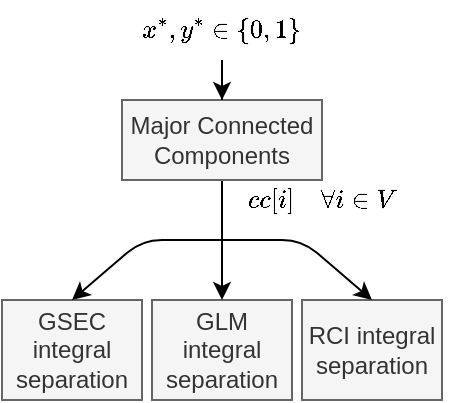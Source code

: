 <mxfile version="16.5.1" type="device" pages="2"><diagram id="yCdrpij12RWUHOF7RABw" name="Integral separation"><mxGraphModel dx="450" dy="280" grid="1" gridSize="10" guides="1" tooltips="1" connect="1" arrows="1" fold="1" page="1" pageScale="1" pageWidth="10000" pageHeight="10000" math="1" shadow="0"><root><mxCell id="0"/><mxCell id="1" parent="0"/><mxCell id="8obks6GUfAup7YDiZ3kM-3" value="$$cc[i] \quad \forall i \in V$$" style="edgeStyle=orthogonalEdgeStyle;rounded=0;orthogonalLoop=1;jettySize=auto;html=1;endArrow=none;endFill=0;exitX=0.5;exitY=1;exitDx=0;exitDy=0;" parent="1" source="8obks6GUfAup7YDiZ3kM-1" edge="1"><mxGeometry x="-0.333" y="50" relative="1" as="geometry"><mxPoint x="720" y="450" as="targetPoint"/><Array as="points"><mxPoint x="720" y="450"/></Array><mxPoint as="offset"/></mxGeometry></mxCell><mxCell id="8obks6GUfAup7YDiZ3kM-1" value="Major Connected Components" style="rounded=0;whiteSpace=wrap;html=1;fillColor=#f5f5f5;strokeColor=#666666;fontColor=#333333;" parent="1" vertex="1"><mxGeometry x="670" y="380" width="100" height="40" as="geometry"/></mxCell><mxCell id="8obks6GUfAup7YDiZ3kM-5" value="GSEC integral separation" style="rounded=0;whiteSpace=wrap;html=1;fillColor=#f5f5f5;strokeColor=#666666;fontColor=#333333;" parent="1" vertex="1"><mxGeometry x="610" y="480" width="70" height="50" as="geometry"/></mxCell><mxCell id="8obks6GUfAup7YDiZ3kM-6" value="GLM integral separation" style="rounded=0;whiteSpace=wrap;html=1;fillColor=#f5f5f5;strokeColor=#666666;fontColor=#333333;" parent="1" vertex="1"><mxGeometry x="685" y="480" width="70" height="50" as="geometry"/></mxCell><mxCell id="8obks6GUfAup7YDiZ3kM-7" value="RCI integral separation" style="rounded=0;whiteSpace=wrap;html=1;fillColor=#f5f5f5;strokeColor=#666666;fontColor=#333333;" parent="1" vertex="1"><mxGeometry x="760" y="480" width="70" height="50" as="geometry"/></mxCell><mxCell id="8obks6GUfAup7YDiZ3kM-8" value="" style="endArrow=classic;html=1;entryX=0.5;entryY=0;entryDx=0;entryDy=0;" parent="1" target="8obks6GUfAup7YDiZ3kM-6" edge="1"><mxGeometry width="50" height="50" relative="1" as="geometry"><mxPoint x="720" y="450" as="sourcePoint"/><mxPoint x="800" y="450" as="targetPoint"/></mxGeometry></mxCell><mxCell id="8obks6GUfAup7YDiZ3kM-9" value="" style="endArrow=classic;html=1;entryX=0.5;entryY=0;entryDx=0;entryDy=0;" parent="1" target="8obks6GUfAup7YDiZ3kM-7" edge="1"><mxGeometry width="50" height="50" relative="1" as="geometry"><mxPoint x="720" y="450" as="sourcePoint"/><mxPoint x="660" y="490" as="targetPoint"/><Array as="points"><mxPoint x="760" y="450"/></Array></mxGeometry></mxCell><mxCell id="8obks6GUfAup7YDiZ3kM-10" value="" style="endArrow=classic;html=1;entryX=0.5;entryY=0;entryDx=0;entryDy=0;" parent="1" target="8obks6GUfAup7YDiZ3kM-5" edge="1"><mxGeometry width="50" height="50" relative="1" as="geometry"><mxPoint x="720" y="450" as="sourcePoint"/><mxPoint x="805" y="490" as="targetPoint"/><Array as="points"><mxPoint x="680" y="450"/></Array></mxGeometry></mxCell><mxCell id="mIPv4zB61RaJJdebC21D-1" style="edgeStyle=orthogonalEdgeStyle;rounded=0;orthogonalLoop=1;jettySize=auto;html=1;entryX=0.5;entryY=0;entryDx=0;entryDy=0;" edge="1" parent="1" source="mIPv4zB61RaJJdebC21D-2" target="8obks6GUfAup7YDiZ3kM-1"><mxGeometry relative="1" as="geometry"><mxPoint x="720" y="400" as="targetPoint"/></mxGeometry></mxCell><mxCell id="mIPv4zB61RaJJdebC21D-2" value="&lt;span style=&quot;color: rgb(0 , 0 , 0) ; font-family: &amp;#34;helvetica&amp;#34; ; font-size: 11px ; font-style: normal ; font-weight: 400 ; letter-spacing: normal ; text-align: center ; text-indent: 0px ; text-transform: none ; word-spacing: 0px ; background-color: rgb(255 , 255 , 255) ; display: inline ; float: none&quot;&gt;$$x^*, y^* \in \{0, 1\}$$&lt;/span&gt;" style="text;html=1;strokeColor=none;fillColor=none;align=center;verticalAlign=middle;whiteSpace=wrap;rounded=0;" vertex="1" parent="1"><mxGeometry x="675" y="330" width="90" height="30" as="geometry"/></mxCell></root></mxGraphModel></diagram><diagram id="ZJNJwCouYNsILfxYSoZq" name="Fractional separation"><mxGraphModel dx="535" dy="333" grid="1" gridSize="10" guides="1" tooltips="1" connect="1" arrows="1" fold="1" page="1" pageScale="1" pageWidth="10000" pageHeight="10000" math="1" shadow="0"><root><mxCell id="M_T67xUi5BpGAwLz-M_Z-0"/><mxCell id="M_T67xUi5BpGAwLz-M_Z-1" parent="M_T67xUi5BpGAwLz-M_Z-0"/><mxCell id="iD-odqzIq2_iBv_A0lcS-0" value="$$f_{\mathrm{max}}(s, t), F_1(s, t), F_2(s, t)$$" style="edgeStyle=orthogonalEdgeStyle;rounded=0;orthogonalLoop=1;jettySize=auto;html=1;endArrow=none;endFill=0;exitX=0.5;exitY=1;exitDx=0;exitDy=0;" edge="1" parent="M_T67xUi5BpGAwLz-M_Z-1" source="iD-odqzIq2_iBv_A0lcS-1"><mxGeometry x="-0.333" y="90" relative="1" as="geometry"><mxPoint x="720" y="450" as="targetPoint"/><Array as="points"><mxPoint x="720" y="450"/></Array><mxPoint as="offset"/></mxGeometry></mxCell><mxCell id="iD-odqzIq2_iBv_A0lcS-1" value="Maxflow, mincut $$\forall s, t \in V, s \ne t$$" style="rounded=0;whiteSpace=wrap;html=1;fillColor=#f5f5f5;strokeColor=#666666;fontColor=#333333;" vertex="1" parent="M_T67xUi5BpGAwLz-M_Z-1"><mxGeometry x="662.5" y="360" width="115" height="60" as="geometry"/></mxCell><mxCell id="iD-odqzIq2_iBv_A0lcS-2" value="GSEC fractional separation" style="rounded=0;whiteSpace=wrap;html=1;fillColor=#f5f5f5;strokeColor=#666666;fontColor=#333333;" vertex="1" parent="M_T67xUi5BpGAwLz-M_Z-1"><mxGeometry x="610" y="480" width="70" height="50" as="geometry"/></mxCell><mxCell id="iD-odqzIq2_iBv_A0lcS-3" value="GLM fractional separation" style="rounded=0;whiteSpace=wrap;html=1;fillColor=#f5f5f5;strokeColor=#666666;fontColor=#333333;" vertex="1" parent="M_T67xUi5BpGAwLz-M_Z-1"><mxGeometry x="685" y="480" width="70" height="50" as="geometry"/></mxCell><mxCell id="iD-odqzIq2_iBv_A0lcS-4" value="RCI fractional separation" style="rounded=0;whiteSpace=wrap;html=1;fillColor=#f5f5f5;strokeColor=#666666;fontColor=#333333;" vertex="1" parent="M_T67xUi5BpGAwLz-M_Z-1"><mxGeometry x="760" y="481" width="70" height="49" as="geometry"/></mxCell><mxCell id="iD-odqzIq2_iBv_A0lcS-5" value="" style="endArrow=classic;html=1;entryX=0.5;entryY=0;entryDx=0;entryDy=0;" edge="1" parent="M_T67xUi5BpGAwLz-M_Z-1" target="iD-odqzIq2_iBv_A0lcS-3"><mxGeometry width="50" height="50" relative="1" as="geometry"><mxPoint x="720" y="450" as="sourcePoint"/><mxPoint x="800" y="450" as="targetPoint"/></mxGeometry></mxCell><mxCell id="iD-odqzIq2_iBv_A0lcS-6" value="" style="endArrow=classic;html=1;entryX=0.5;entryY=0;entryDx=0;entryDy=0;" edge="1" parent="M_T67xUi5BpGAwLz-M_Z-1" target="iD-odqzIq2_iBv_A0lcS-4"><mxGeometry width="50" height="50" relative="1" as="geometry"><mxPoint x="720" y="450" as="sourcePoint"/><mxPoint x="660" y="490" as="targetPoint"/><Array as="points"><mxPoint x="760" y="450"/></Array></mxGeometry></mxCell><mxCell id="iD-odqzIq2_iBv_A0lcS-7" value="" style="endArrow=classic;html=1;entryX=0.5;entryY=0;entryDx=0;entryDy=0;" edge="1" parent="M_T67xUi5BpGAwLz-M_Z-1" target="iD-odqzIq2_iBv_A0lcS-2"><mxGeometry width="50" height="50" relative="1" as="geometry"><mxPoint x="720" y="450" as="sourcePoint"/><mxPoint x="805" y="490" as="targetPoint"/><Array as="points"><mxPoint x="680" y="450"/></Array></mxGeometry></mxCell><mxCell id="iD-odqzIq2_iBv_A0lcS-11" style="edgeStyle=orthogonalEdgeStyle;rounded=0;orthogonalLoop=1;jettySize=auto;html=1;entryX=0.5;entryY=0;entryDx=0;entryDy=0;" edge="1" parent="M_T67xUi5BpGAwLz-M_Z-1" source="iD-odqzIq2_iBv_A0lcS-10" target="iD-odqzIq2_iBv_A0lcS-1"><mxGeometry relative="1" as="geometry"/></mxCell><mxCell id="iD-odqzIq2_iBv_A0lcS-10" value="&lt;span style=&quot;color: rgb(0, 0, 0); font-family: helvetica; font-size: 11px; font-style: normal; font-weight: 400; letter-spacing: normal; text-align: center; text-indent: 0px; text-transform: none; word-spacing: 0px; background-color: rgb(255, 255, 255); display: inline; float: none;&quot;&gt;$$x^*, y^* \in [0, 1]$$&lt;/span&gt;" style="text;html=1;strokeColor=none;fillColor=none;align=center;verticalAlign=middle;whiteSpace=wrap;rounded=0;" vertex="1" parent="M_T67xUi5BpGAwLz-M_Z-1"><mxGeometry x="680" y="310" width="80" height="30" as="geometry"/></mxCell></root></mxGraphModel></diagram></mxfile>